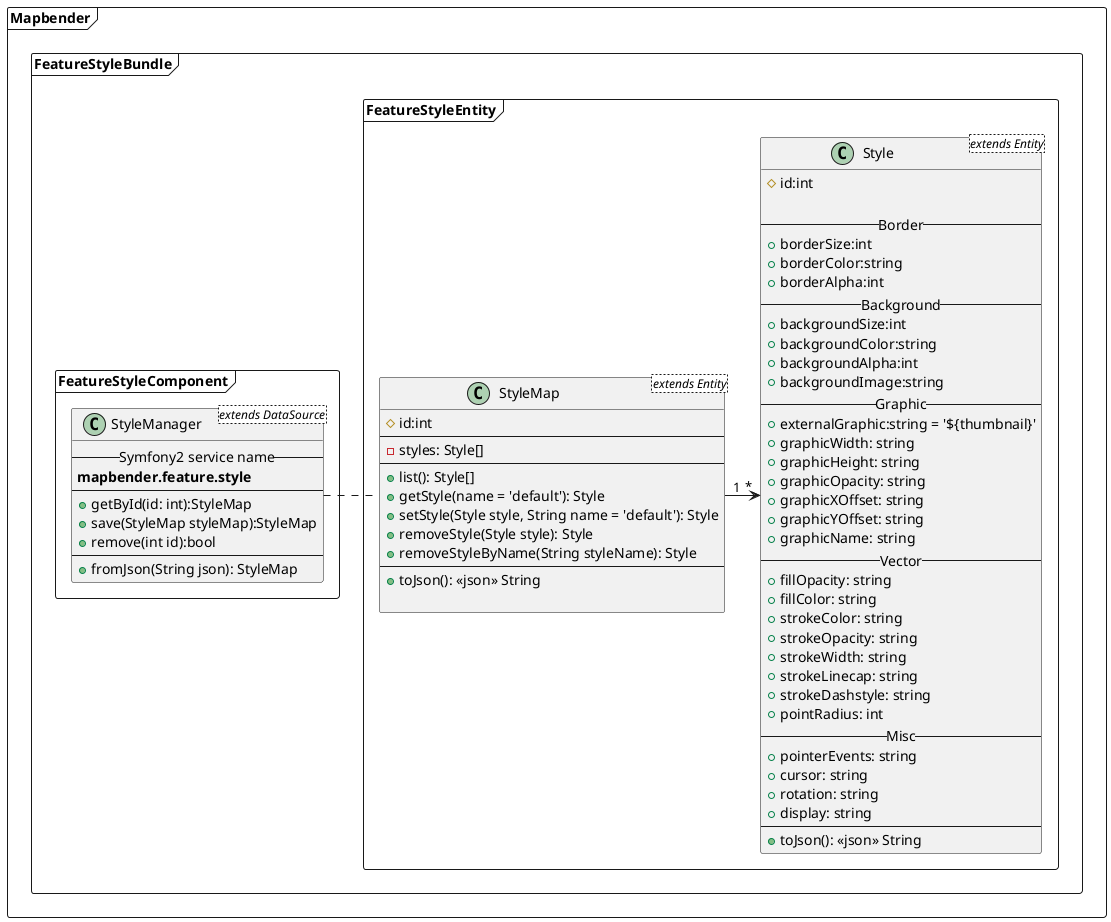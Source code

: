 @startuml

package Mapbender <<Frame>> {
  package FeatureStyleBundle <<Frame>> {
    package FeatureStyleEntity <<Frame>>{

      ' For more info:
      ' http://docs.openlayers.org/library/feature_styling.html

      class Style <extends Entity>{
        # id:int

        --Border--
        + borderSize:int
        + borderColor:string
        + borderAlpha:int
        --Background--
        + backgroundSize:int
        + backgroundColor:string
        + backgroundAlpha:int
        + backgroundImage:string
        --Graphic--
        + externalGraphic:string = '${thumbnail}'
        + graphicWidth: string
        + graphicHeight: string
        + graphicOpacity: string
        + graphicXOffset: string
        + graphicYOffset: string
        + graphicName: string
        -- Vector --
        + fillOpacity: string
        + fillColor: string
        + strokeColor: string
        + strokeOpacity: string
        + strokeWidth: string
        + strokeLinecap: string
        + strokeDashstyle: string
        + pointRadius: int
        -- Misc --
        + pointerEvents: string
        + cursor: string
        + rotation: string
        + display: string
        ---
        + toJson(): <<json>> String
      }

      class StyleMap <extends Entity>{
        # id:int
        --
        - styles: Style[]
        --
        + list(): Style[]
        + getStyle(name = 'default'): Style
        + setStyle(Style style, String name = 'default'): Style
        + removeStyle(Style style): Style
        + removeStyleByName(String styleName): Style
        --
        + toJson(): <<json>> String

      }
    }

    package FeatureStyleComponent <<Frame>> {
      class StyleManager <extends DataSource> {
        -- Symfony2 service name --
        **mapbender.feature.style**
        --
        + getById(id: int):StyleMap
        + save(StyleMap styleMap):StyleMap
        + remove(int id):bool
        --
        + fromJson(String json): StyleMap
      }
    }
  }
  StyleManager . StyleMap
  StyleMap "1" -> "*" Style
}


@enduml